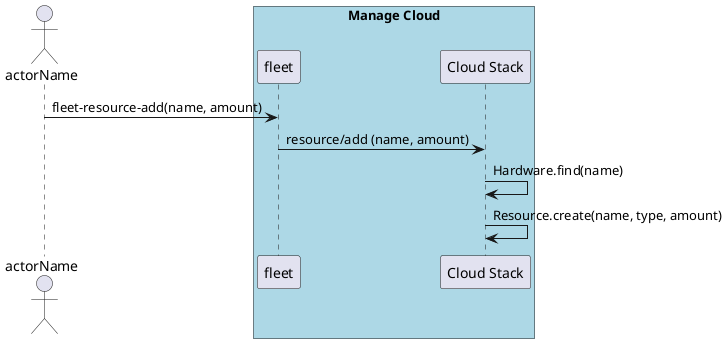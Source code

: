 @startuml
Actor "actorName" as A

box "Manage Cloud" #lightblue
participant "fleet" as S
A -> S : fleet-resource-add(name, amount)
participant "Cloud Stack" as CS
S -> CS : resource/add (name, amount)
CS -> CS : Hardware.find(name)
CS -> CS : Resource.create(name, type, amount)
end box

@enduml
